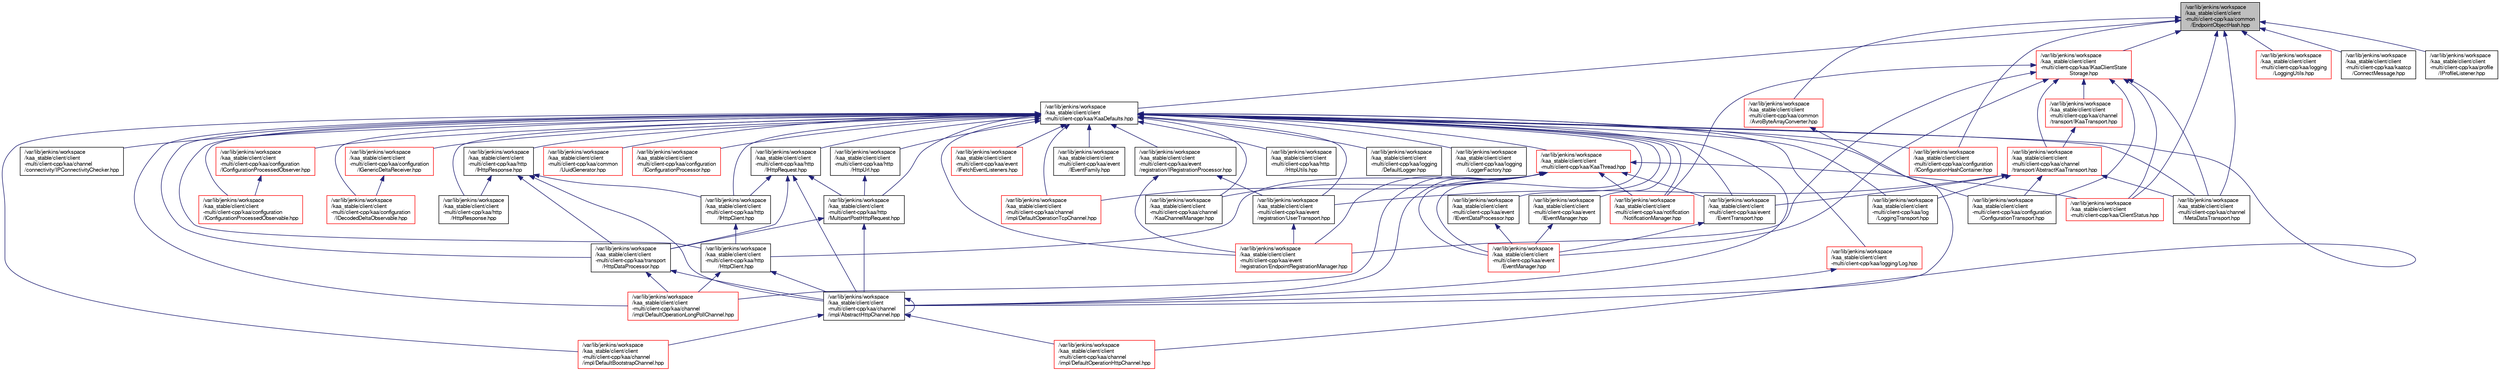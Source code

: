 digraph "/var/lib/jenkins/workspace/kaa_stable/client/client-multi/client-cpp/kaa/common/EndpointObjectHash.hpp"
{
  bgcolor="transparent";
  edge [fontname="FreeSans",fontsize="10",labelfontname="FreeSans",labelfontsize="10"];
  node [fontname="FreeSans",fontsize="10",shape=record];
  Node1 [label="/var/lib/jenkins/workspace\l/kaa_stable/client/client\l-multi/client-cpp/kaa/common\l/EndpointObjectHash.hpp",height=0.2,width=0.4,color="black", fillcolor="grey75", style="filled" fontcolor="black"];
  Node1 -> Node2 [dir="back",color="midnightblue",fontsize="10",style="solid",fontname="FreeSans"];
  Node2 [label="/var/lib/jenkins/workspace\l/kaa_stable/client/client\l-multi/client-cpp/kaa/KaaDefaults.hpp",height=0.2,width=0.4,color="black",URL="$KaaDefaults_8hpp.html"];
  Node2 -> Node3 [dir="back",color="midnightblue",fontsize="10",style="solid",fontname="FreeSans"];
  Node3 [label="/var/lib/jenkins/workspace\l/kaa_stable/client/client\l-multi/client-cpp/kaa/KaaThread.hpp",height=0.2,width=0.4,color="red",URL="$KaaThread_8hpp.html"];
  Node3 -> Node4 [dir="back",color="midnightblue",fontsize="10",style="solid",fontname="FreeSans"];
  Node4 [label="/var/lib/jenkins/workspace\l/kaa_stable/client/client\l-multi/client-cpp/kaa/channel\l/impl/AbstractHttpChannel.hpp",height=0.2,width=0.4,color="black",URL="$AbstractHttpChannel_8hpp.html"];
  Node4 -> Node4 [dir="back",color="midnightblue",fontsize="10",style="solid",fontname="FreeSans"];
  Node4 -> Node5 [dir="back",color="midnightblue",fontsize="10",style="solid",fontname="FreeSans"];
  Node5 [label="/var/lib/jenkins/workspace\l/kaa_stable/client/client\l-multi/client-cpp/kaa/channel\l/impl/DefaultBootstrapChannel.hpp",height=0.2,width=0.4,color="red",URL="$DefaultBootstrapChannel_8hpp.html"];
  Node4 -> Node6 [dir="back",color="midnightblue",fontsize="10",style="solid",fontname="FreeSans"];
  Node6 [label="/var/lib/jenkins/workspace\l/kaa_stable/client/client\l-multi/client-cpp/kaa/channel\l/impl/DefaultOperationHttpChannel.hpp",height=0.2,width=0.4,color="red",URL="$DefaultOperationHttpChannel_8hpp.html"];
  Node3 -> Node7 [dir="back",color="midnightblue",fontsize="10",style="solid",fontname="FreeSans"];
  Node7 [label="/var/lib/jenkins/workspace\l/kaa_stable/client/client\l-multi/client-cpp/kaa/http\l/HttpClient.hpp",height=0.2,width=0.4,color="black",URL="$HttpClient_8hpp.html"];
  Node7 -> Node4 [dir="back",color="midnightblue",fontsize="10",style="solid",fontname="FreeSans"];
  Node7 -> Node8 [dir="back",color="midnightblue",fontsize="10",style="solid",fontname="FreeSans"];
  Node8 [label="/var/lib/jenkins/workspace\l/kaa_stable/client/client\l-multi/client-cpp/kaa/channel\l/impl/DefaultOperationLongPollChannel.hpp",height=0.2,width=0.4,color="red",URL="$DefaultOperationLongPollChannel_8hpp.html"];
  Node3 -> Node8 [dir="back",color="midnightblue",fontsize="10",style="solid",fontname="FreeSans"];
  Node3 -> Node9 [dir="back",color="midnightblue",fontsize="10",style="solid",fontname="FreeSans"];
  Node9 [label="/var/lib/jenkins/workspace\l/kaa_stable/client/client\l-multi/client-cpp/kaa/channel\l/impl/DefaultOperationTcpChannel.hpp",height=0.2,width=0.4,color="red",URL="$DefaultOperationTcpChannel_8hpp.html"];
  Node3 -> Node10 [dir="back",color="midnightblue",fontsize="10",style="solid",fontname="FreeSans"];
  Node10 [label="/var/lib/jenkins/workspace\l/kaa_stable/client/client\l-multi/client-cpp/kaa/channel\l/KaaChannelManager.hpp",height=0.2,width=0.4,color="black",URL="$KaaChannelManager_8hpp.html"];
  Node3 -> Node11 [dir="back",color="midnightblue",fontsize="10",style="solid",fontname="FreeSans"];
  Node11 [label="/var/lib/jenkins/workspace\l/kaa_stable/client/client\l-multi/client-cpp/kaa/ClientStatus.hpp",height=0.2,width=0.4,color="red",URL="$ClientStatus_8hpp.html"];
  Node3 -> Node12 [dir="back",color="midnightblue",fontsize="10",style="solid",fontname="FreeSans"];
  Node12 [label="/var/lib/jenkins/workspace\l/kaa_stable/client/client\l-multi/client-cpp/kaa/event\l/EventManager.hpp",height=0.2,width=0.4,color="red",URL="$EventManager_8hpp.html"];
  Node3 -> Node13 [dir="back",color="midnightblue",fontsize="10",style="solid",fontname="FreeSans"];
  Node13 [label="/var/lib/jenkins/workspace\l/kaa_stable/client/client\l-multi/client-cpp/kaa/event\l/EventTransport.hpp",height=0.2,width=0.4,color="black",URL="$EventTransport_8hpp.html"];
  Node13 -> Node12 [dir="back",color="midnightblue",fontsize="10",style="solid",fontname="FreeSans"];
  Node3 -> Node14 [dir="back",color="midnightblue",fontsize="10",style="solid",fontname="FreeSans"];
  Node14 [label="/var/lib/jenkins/workspace\l/kaa_stable/client/client\l-multi/client-cpp/kaa/event\l/registration/EndpointRegistrationManager.hpp",height=0.2,width=0.4,color="red",URL="$EndpointRegistrationManager_8hpp.html"];
  Node3 -> Node15 [dir="back",color="midnightblue",fontsize="10",style="solid",fontname="FreeSans"];
  Node15 [label="/var/lib/jenkins/workspace\l/kaa_stable/client/client\l-multi/client-cpp/kaa/notification\l/NotificationManager.hpp",height=0.2,width=0.4,color="red",URL="$NotificationManager_8hpp.html"];
  Node2 -> Node16 [dir="back",color="midnightblue",fontsize="10",style="solid",fontname="FreeSans"];
  Node16 [label="/var/lib/jenkins/workspace\l/kaa_stable/client/client\l-multi/client-cpp/kaa/channel\l/connectivity/IPConnectivityChecker.hpp",height=0.2,width=0.4,color="black",URL="$IPConnectivityChecker_8hpp.html"];
  Node2 -> Node4 [dir="back",color="midnightblue",fontsize="10",style="solid",fontname="FreeSans"];
  Node2 -> Node17 [dir="back",color="midnightblue",fontsize="10",style="solid",fontname="FreeSans"];
  Node17 [label="/var/lib/jenkins/workspace\l/kaa_stable/client/client\l-multi/client-cpp/kaa/logging/Log.hpp",height=0.2,width=0.4,color="red",URL="$Log_8hpp.html"];
  Node17 -> Node4 [dir="back",color="midnightblue",fontsize="10",style="solid",fontname="FreeSans"];
  Node2 -> Node7 [dir="back",color="midnightblue",fontsize="10",style="solid",fontname="FreeSans"];
  Node2 -> Node18 [dir="back",color="midnightblue",fontsize="10",style="solid",fontname="FreeSans"];
  Node18 [label="/var/lib/jenkins/workspace\l/kaa_stable/client/client\l-multi/client-cpp/kaa/http\l/IHttpClient.hpp",height=0.2,width=0.4,color="black",URL="$IHttpClient_8hpp.html"];
  Node18 -> Node7 [dir="back",color="midnightblue",fontsize="10",style="solid",fontname="FreeSans"];
  Node2 -> Node19 [dir="back",color="midnightblue",fontsize="10",style="solid",fontname="FreeSans"];
  Node19 [label="/var/lib/jenkins/workspace\l/kaa_stable/client/client\l-multi/client-cpp/kaa/http\l/IHttpResponse.hpp",height=0.2,width=0.4,color="black",URL="$IHttpResponse_8hpp.html"];
  Node19 -> Node18 [dir="back",color="midnightblue",fontsize="10",style="solid",fontname="FreeSans"];
  Node19 -> Node4 [dir="back",color="midnightblue",fontsize="10",style="solid",fontname="FreeSans"];
  Node19 -> Node20 [dir="back",color="midnightblue",fontsize="10",style="solid",fontname="FreeSans"];
  Node20 [label="/var/lib/jenkins/workspace\l/kaa_stable/client/client\l-multi/client-cpp/kaa/transport\l/HttpDataProcessor.hpp",height=0.2,width=0.4,color="black",URL="$HttpDataProcessor_8hpp.html"];
  Node20 -> Node4 [dir="back",color="midnightblue",fontsize="10",style="solid",fontname="FreeSans"];
  Node20 -> Node8 [dir="back",color="midnightblue",fontsize="10",style="solid",fontname="FreeSans"];
  Node19 -> Node21 [dir="back",color="midnightblue",fontsize="10",style="solid",fontname="FreeSans"];
  Node21 [label="/var/lib/jenkins/workspace\l/kaa_stable/client/client\l-multi/client-cpp/kaa/http\l/HttpResponse.hpp",height=0.2,width=0.4,color="black",URL="$HttpResponse_8hpp.html"];
  Node2 -> Node22 [dir="back",color="midnightblue",fontsize="10",style="solid",fontname="FreeSans"];
  Node22 [label="/var/lib/jenkins/workspace\l/kaa_stable/client/client\l-multi/client-cpp/kaa/http\l/IHttpRequest.hpp",height=0.2,width=0.4,color="black",URL="$IHttpRequest_8hpp.html"];
  Node22 -> Node18 [dir="back",color="midnightblue",fontsize="10",style="solid",fontname="FreeSans"];
  Node22 -> Node4 [dir="back",color="midnightblue",fontsize="10",style="solid",fontname="FreeSans"];
  Node22 -> Node23 [dir="back",color="midnightblue",fontsize="10",style="solid",fontname="FreeSans"];
  Node23 [label="/var/lib/jenkins/workspace\l/kaa_stable/client/client\l-multi/client-cpp/kaa/http\l/MultipartPostHttpRequest.hpp",height=0.2,width=0.4,color="black",URL="$MultipartPostHttpRequest_8hpp.html"];
  Node23 -> Node4 [dir="back",color="midnightblue",fontsize="10",style="solid",fontname="FreeSans"];
  Node23 -> Node20 [dir="back",color="midnightblue",fontsize="10",style="solid",fontname="FreeSans"];
  Node22 -> Node20 [dir="back",color="midnightblue",fontsize="10",style="solid",fontname="FreeSans"];
  Node2 -> Node23 [dir="back",color="midnightblue",fontsize="10",style="solid",fontname="FreeSans"];
  Node2 -> Node24 [dir="back",color="midnightblue",fontsize="10",style="solid",fontname="FreeSans"];
  Node24 [label="/var/lib/jenkins/workspace\l/kaa_stable/client/client\l-multi/client-cpp/kaa/http\l/HttpUrl.hpp",height=0.2,width=0.4,color="black",URL="$HttpUrl_8hpp.html"];
  Node24 -> Node23 [dir="back",color="midnightblue",fontsize="10",style="solid",fontname="FreeSans"];
  Node2 -> Node20 [dir="back",color="midnightblue",fontsize="10",style="solid",fontname="FreeSans"];
  Node2 -> Node5 [dir="back",color="midnightblue",fontsize="10",style="solid",fontname="FreeSans"];
  Node2 -> Node6 [dir="back",color="midnightblue",fontsize="10",style="solid",fontname="FreeSans"];
  Node2 -> Node8 [dir="back",color="midnightblue",fontsize="10",style="solid",fontname="FreeSans"];
  Node2 -> Node9 [dir="back",color="midnightblue",fontsize="10",style="solid",fontname="FreeSans"];
  Node2 -> Node10 [dir="back",color="midnightblue",fontsize="10",style="solid",fontname="FreeSans"];
  Node2 -> Node25 [dir="back",color="midnightblue",fontsize="10",style="solid",fontname="FreeSans"];
  Node25 [label="/var/lib/jenkins/workspace\l/kaa_stable/client/client\l-multi/client-cpp/kaa/channel\l/MetaDataTransport.hpp",height=0.2,width=0.4,color="black",URL="$MetaDataTransport_8hpp.html"];
  Node2 -> Node26 [dir="back",color="midnightblue",fontsize="10",style="solid",fontname="FreeSans"];
  Node26 [label="/var/lib/jenkins/workspace\l/kaa_stable/client/client\l-multi/client-cpp/kaa/common\l/UuidGenerator.hpp",height=0.2,width=0.4,color="red",URL="$UuidGenerator_8hpp.html"];
  Node2 -> Node27 [dir="back",color="midnightblue",fontsize="10",style="solid",fontname="FreeSans"];
  Node27 [label="/var/lib/jenkins/workspace\l/kaa_stable/client/client\l-multi/client-cpp/kaa/configuration\l/IConfigurationProcessor.hpp",height=0.2,width=0.4,color="red",URL="$IConfigurationProcessor_8hpp.html"];
  Node2 -> Node28 [dir="back",color="midnightblue",fontsize="10",style="solid",fontname="FreeSans"];
  Node28 [label="/var/lib/jenkins/workspace\l/kaa_stable/client/client\l-multi/client-cpp/kaa/configuration\l/IConfigurationProcessedObservable.hpp",height=0.2,width=0.4,color="red",URL="$IConfigurationProcessedObservable_8hpp.html"];
  Node2 -> Node29 [dir="back",color="midnightblue",fontsize="10",style="solid",fontname="FreeSans"];
  Node29 [label="/var/lib/jenkins/workspace\l/kaa_stable/client/client\l-multi/client-cpp/kaa/configuration\l/IConfigurationProcessedObserver.hpp",height=0.2,width=0.4,color="red",URL="$IConfigurationProcessedObserver_8hpp.html"];
  Node29 -> Node28 [dir="back",color="midnightblue",fontsize="10",style="solid",fontname="FreeSans"];
  Node2 -> Node30 [dir="back",color="midnightblue",fontsize="10",style="solid",fontname="FreeSans"];
  Node30 [label="/var/lib/jenkins/workspace\l/kaa_stable/client/client\l-multi/client-cpp/kaa/configuration\l/IDecodedDeltaObservable.hpp",height=0.2,width=0.4,color="red",URL="$IDecodedDeltaObservable_8hpp.html"];
  Node2 -> Node31 [dir="back",color="midnightblue",fontsize="10",style="solid",fontname="FreeSans"];
  Node31 [label="/var/lib/jenkins/workspace\l/kaa_stable/client/client\l-multi/client-cpp/kaa/configuration\l/IGenericDeltaReceiver.hpp",height=0.2,width=0.4,color="red",URL="$IGenericDeltaReceiver_8hpp.html"];
  Node31 -> Node30 [dir="back",color="midnightblue",fontsize="10",style="solid",fontname="FreeSans"];
  Node2 -> Node32 [dir="back",color="midnightblue",fontsize="10",style="solid",fontname="FreeSans"];
  Node32 [label="/var/lib/jenkins/workspace\l/kaa_stable/client/client\l-multi/client-cpp/kaa/configuration\l/ConfigurationTransport.hpp",height=0.2,width=0.4,color="black",URL="$ConfigurationTransport_8hpp.html"];
  Node2 -> Node33 [dir="back",color="midnightblue",fontsize="10",style="solid",fontname="FreeSans"];
  Node33 [label="/var/lib/jenkins/workspace\l/kaa_stable/client/client\l-multi/client-cpp/kaa/configuration\l/IConfigurationHashContainer.hpp",height=0.2,width=0.4,color="red",URL="$IConfigurationHashContainer_8hpp.html"];
  Node2 -> Node12 [dir="back",color="midnightblue",fontsize="10",style="solid",fontname="FreeSans"];
  Node2 -> Node34 [dir="back",color="midnightblue",fontsize="10",style="solid",fontname="FreeSans"];
  Node34 [label="/var/lib/jenkins/workspace\l/kaa_stable/client/client\l-multi/client-cpp/kaa/event\l/IEventManager.hpp",height=0.2,width=0.4,color="black",URL="$IEventManager_8hpp.html"];
  Node34 -> Node12 [dir="back",color="midnightblue",fontsize="10",style="solid",fontname="FreeSans"];
  Node2 -> Node35 [dir="back",color="midnightblue",fontsize="10",style="solid",fontname="FreeSans"];
  Node35 [label="/var/lib/jenkins/workspace\l/kaa_stable/client/client\l-multi/client-cpp/kaa/event\l/IFetchEventListeners.hpp",height=0.2,width=0.4,color="red",URL="$IFetchEventListeners_8hpp.html"];
  Node2 -> Node13 [dir="back",color="midnightblue",fontsize="10",style="solid",fontname="FreeSans"];
  Node2 -> Node36 [dir="back",color="midnightblue",fontsize="10",style="solid",fontname="FreeSans"];
  Node36 [label="/var/lib/jenkins/workspace\l/kaa_stable/client/client\l-multi/client-cpp/kaa/event\l/IEventDataProcessor.hpp",height=0.2,width=0.4,color="black",URL="$IEventDataProcessor_8hpp.html"];
  Node36 -> Node12 [dir="back",color="midnightblue",fontsize="10",style="solid",fontname="FreeSans"];
  Node2 -> Node37 [dir="back",color="midnightblue",fontsize="10",style="solid",fontname="FreeSans"];
  Node37 [label="/var/lib/jenkins/workspace\l/kaa_stable/client/client\l-multi/client-cpp/kaa/event\l/IEventFamily.hpp",height=0.2,width=0.4,color="black",URL="$IEventFamily_8hpp.html"];
  Node2 -> Node14 [dir="back",color="midnightblue",fontsize="10",style="solid",fontname="FreeSans"];
  Node2 -> Node38 [dir="back",color="midnightblue",fontsize="10",style="solid",fontname="FreeSans"];
  Node38 [label="/var/lib/jenkins/workspace\l/kaa_stable/client/client\l-multi/client-cpp/kaa/event\l/registration/UserTransport.hpp",height=0.2,width=0.4,color="black",URL="$UserTransport_8hpp.html"];
  Node38 -> Node14 [dir="back",color="midnightblue",fontsize="10",style="solid",fontname="FreeSans"];
  Node2 -> Node39 [dir="back",color="midnightblue",fontsize="10",style="solid",fontname="FreeSans"];
  Node39 [label="/var/lib/jenkins/workspace\l/kaa_stable/client/client\l-multi/client-cpp/kaa/event\l/registration/IRegistrationProcessor.hpp",height=0.2,width=0.4,color="black",URL="$IRegistrationProcessor_8hpp.html"];
  Node39 -> Node38 [dir="back",color="midnightblue",fontsize="10",style="solid",fontname="FreeSans"];
  Node39 -> Node14 [dir="back",color="midnightblue",fontsize="10",style="solid",fontname="FreeSans"];
  Node2 -> Node21 [dir="back",color="midnightblue",fontsize="10",style="solid",fontname="FreeSans"];
  Node2 -> Node40 [dir="back",color="midnightblue",fontsize="10",style="solid",fontname="FreeSans"];
  Node40 [label="/var/lib/jenkins/workspace\l/kaa_stable/client/client\l-multi/client-cpp/kaa/http\l/HttpUtils.hpp",height=0.2,width=0.4,color="black",URL="$HttpUtils_8hpp.html"];
  Node2 -> Node15 [dir="back",color="midnightblue",fontsize="10",style="solid",fontname="FreeSans"];
  Node2 -> Node41 [dir="back",color="midnightblue",fontsize="10",style="solid",fontname="FreeSans"];
  Node41 [label="/var/lib/jenkins/workspace\l/kaa_stable/client/client\l-multi/client-cpp/kaa/log\l/LoggingTransport.hpp",height=0.2,width=0.4,color="black",URL="$LoggingTransport_8hpp.html"];
  Node2 -> Node42 [dir="back",color="midnightblue",fontsize="10",style="solid",fontname="FreeSans"];
  Node42 [label="/var/lib/jenkins/workspace\l/kaa_stable/client/client\l-multi/client-cpp/kaa/logging\l/DefaultLogger.hpp",height=0.2,width=0.4,color="black",URL="$DefaultLogger_8hpp.html"];
  Node2 -> Node43 [dir="back",color="midnightblue",fontsize="10",style="solid",fontname="FreeSans"];
  Node43 [label="/var/lib/jenkins/workspace\l/kaa_stable/client/client\l-multi/client-cpp/kaa/logging\l/LoggerFactory.hpp",height=0.2,width=0.4,color="black",URL="$LoggerFactory_8hpp.html"];
  Node1 -> Node44 [dir="back",color="midnightblue",fontsize="10",style="solid",fontname="FreeSans"];
  Node44 [label="/var/lib/jenkins/workspace\l/kaa_stable/client/client\l-multi/client-cpp/kaa/IKaaClientState\lStorage.hpp",height=0.2,width=0.4,color="red",URL="$IKaaClientStateStorage_8hpp.html"];
  Node44 -> Node45 [dir="back",color="midnightblue",fontsize="10",style="solid",fontname="FreeSans"];
  Node45 [label="/var/lib/jenkins/workspace\l/kaa_stable/client/client\l-multi/client-cpp/kaa/channel\l/transport/IKaaTransport.hpp",height=0.2,width=0.4,color="red",URL="$IKaaTransport_8hpp.html"];
  Node45 -> Node46 [dir="back",color="midnightblue",fontsize="10",style="solid",fontname="FreeSans"];
  Node46 [label="/var/lib/jenkins/workspace\l/kaa_stable/client/client\l-multi/client-cpp/kaa/channel\l/transport/AbstractKaaTransport.hpp",height=0.2,width=0.4,color="red",URL="$AbstractKaaTransport_8hpp.html"];
  Node46 -> Node25 [dir="back",color="midnightblue",fontsize="10",style="solid",fontname="FreeSans"];
  Node46 -> Node32 [dir="back",color="midnightblue",fontsize="10",style="solid",fontname="FreeSans"];
  Node46 -> Node13 [dir="back",color="midnightblue",fontsize="10",style="solid",fontname="FreeSans"];
  Node46 -> Node38 [dir="back",color="midnightblue",fontsize="10",style="solid",fontname="FreeSans"];
  Node46 -> Node41 [dir="back",color="midnightblue",fontsize="10",style="solid",fontname="FreeSans"];
  Node44 -> Node46 [dir="back",color="midnightblue",fontsize="10",style="solid",fontname="FreeSans"];
  Node44 -> Node25 [dir="back",color="midnightblue",fontsize="10",style="solid",fontname="FreeSans"];
  Node44 -> Node11 [dir="back",color="midnightblue",fontsize="10",style="solid",fontname="FreeSans"];
  Node44 -> Node32 [dir="back",color="midnightblue",fontsize="10",style="solid",fontname="FreeSans"];
  Node44 -> Node12 [dir="back",color="midnightblue",fontsize="10",style="solid",fontname="FreeSans"];
  Node44 -> Node14 [dir="back",color="midnightblue",fontsize="10",style="solid",fontname="FreeSans"];
  Node44 -> Node15 [dir="back",color="midnightblue",fontsize="10",style="solid",fontname="FreeSans"];
  Node1 -> Node47 [dir="back",color="midnightblue",fontsize="10",style="solid",fontname="FreeSans"];
  Node47 [label="/var/lib/jenkins/workspace\l/kaa_stable/client/client\l-multi/client-cpp/kaa/common\l/AvroByteArrayConverter.hpp",height=0.2,width=0.4,color="red",URL="$AvroByteArrayConverter_8hpp.html"];
  Node47 -> Node4 [dir="back",color="midnightblue",fontsize="10",style="solid",fontname="FreeSans"];
  Node1 -> Node48 [dir="back",color="midnightblue",fontsize="10",style="solid",fontname="FreeSans"];
  Node48 [label="/var/lib/jenkins/workspace\l/kaa_stable/client/client\l-multi/client-cpp/kaa/logging\l/LoggingUtils.hpp",height=0.2,width=0.4,color="red",URL="$LoggingUtils_8hpp.html"];
  Node1 -> Node25 [dir="back",color="midnightblue",fontsize="10",style="solid",fontname="FreeSans"];
  Node1 -> Node11 [dir="back",color="midnightblue",fontsize="10",style="solid",fontname="FreeSans"];
  Node1 -> Node33 [dir="back",color="midnightblue",fontsize="10",style="solid",fontname="FreeSans"];
  Node1 -> Node49 [dir="back",color="midnightblue",fontsize="10",style="solid",fontname="FreeSans"];
  Node49 [label="/var/lib/jenkins/workspace\l/kaa_stable/client/client\l-multi/client-cpp/kaa/kaatcp\l/ConnectMessage.hpp",height=0.2,width=0.4,color="black",URL="$ConnectMessage_8hpp.html"];
  Node1 -> Node50 [dir="back",color="midnightblue",fontsize="10",style="solid",fontname="FreeSans"];
  Node50 [label="/var/lib/jenkins/workspace\l/kaa_stable/client/client\l-multi/client-cpp/kaa/profile\l/IProfileListener.hpp",height=0.2,width=0.4,color="black",URL="$IProfileListener_8hpp.html"];
}
